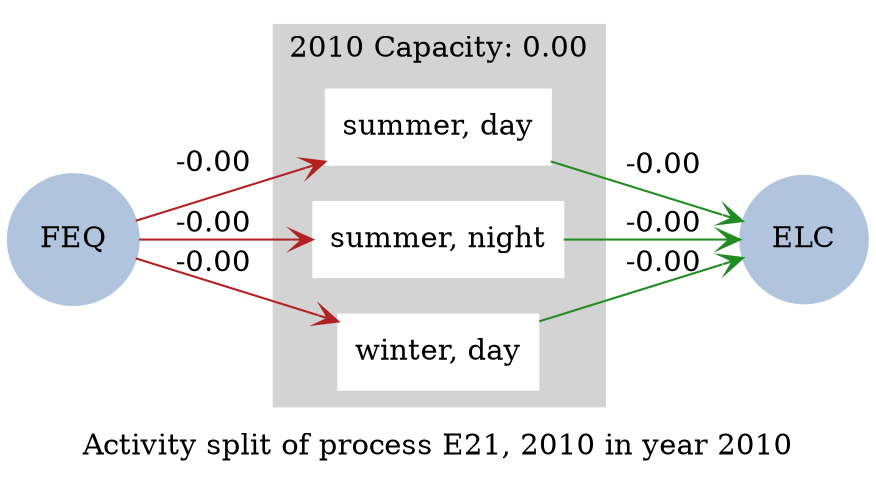 strict digraph model {
	label = "Activity split of process E21, 2010 in year 2010" ;

	compound    = "True" ;
	concentrate = "True";
	rankdir     = "LR" ;
	splines     = "False" ;

	node [ style="filled" ] ;
	edge [ arrowhead="vee" ] ;

	subgraph cluster_slices {
		label = "2010 Capacity: 0.00" ;

		color = "lightgrey" ;
		rank  = "same" ;
		style = "filled" ;

		node [ color="white", shape="box" ] ;

		"summer, day" ;
		"summer, night" ;
		"winter, day" ;
	}

	subgraph energy_carriers {
		node [
		  color     = "lightsteelblue",
		  fontcolor = "black",
		  shape     = "circle"
		] ;

		"ELC" [ href="../commodities/rc_ELC_2010.svg" ] ;
		"FEQ" [ href="../commodities/rc_FEQ_2010.svg" ] ;
	}

	subgraph inputs {
		edge [ color="firebrick" ] ;

		"FEQ" -> "summer, day"   [ label="-0.00" ] ;
		"FEQ" -> "summer, night" [ label="-0.00" ] ;
		"FEQ" -> "winter, day"   [ label="-0.00" ] ;
	}

	subgraph outputs {
		edge [ color="forestgreen" ] ;

		"summer, day"   -> "ELC" [ label="-0.00" ] ;
		"summer, night" -> "ELC" [ label="-0.00" ] ;
		"winter, day"   -> "ELC" [ label="-0.00" ] ;
	}
}
